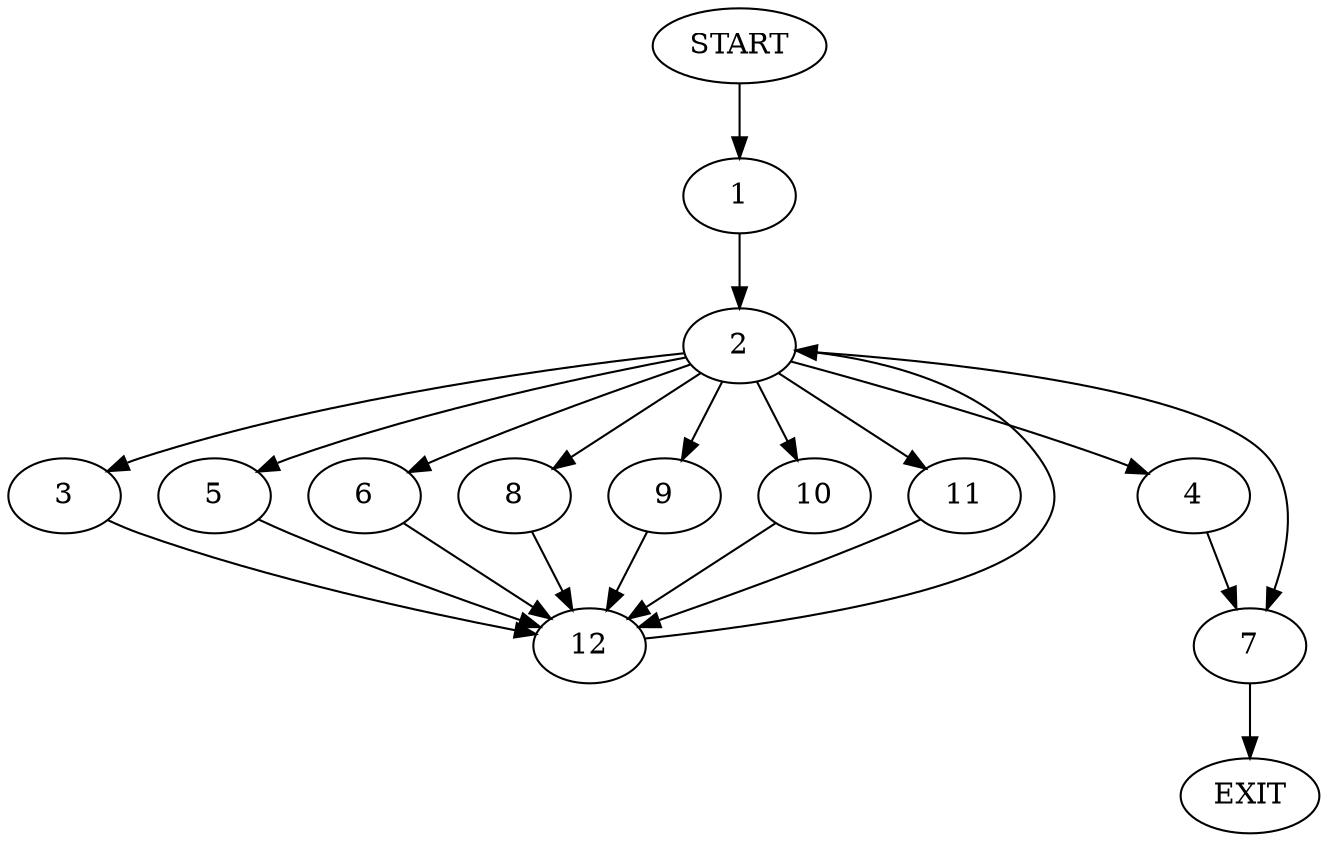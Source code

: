 digraph {
0 [label="START"]
13 [label="EXIT"]
0 -> 1
1 -> 2
2 -> 3
2 -> 4
2 -> 5
2 -> 6
2 -> 7
2 -> 8
2 -> 9
2 -> 10
2 -> 11
9 -> 12
8 -> 12
10 -> 12
4 -> 7
5 -> 12
3 -> 12
6 -> 12
11 -> 12
7 -> 13
12 -> 2
}
